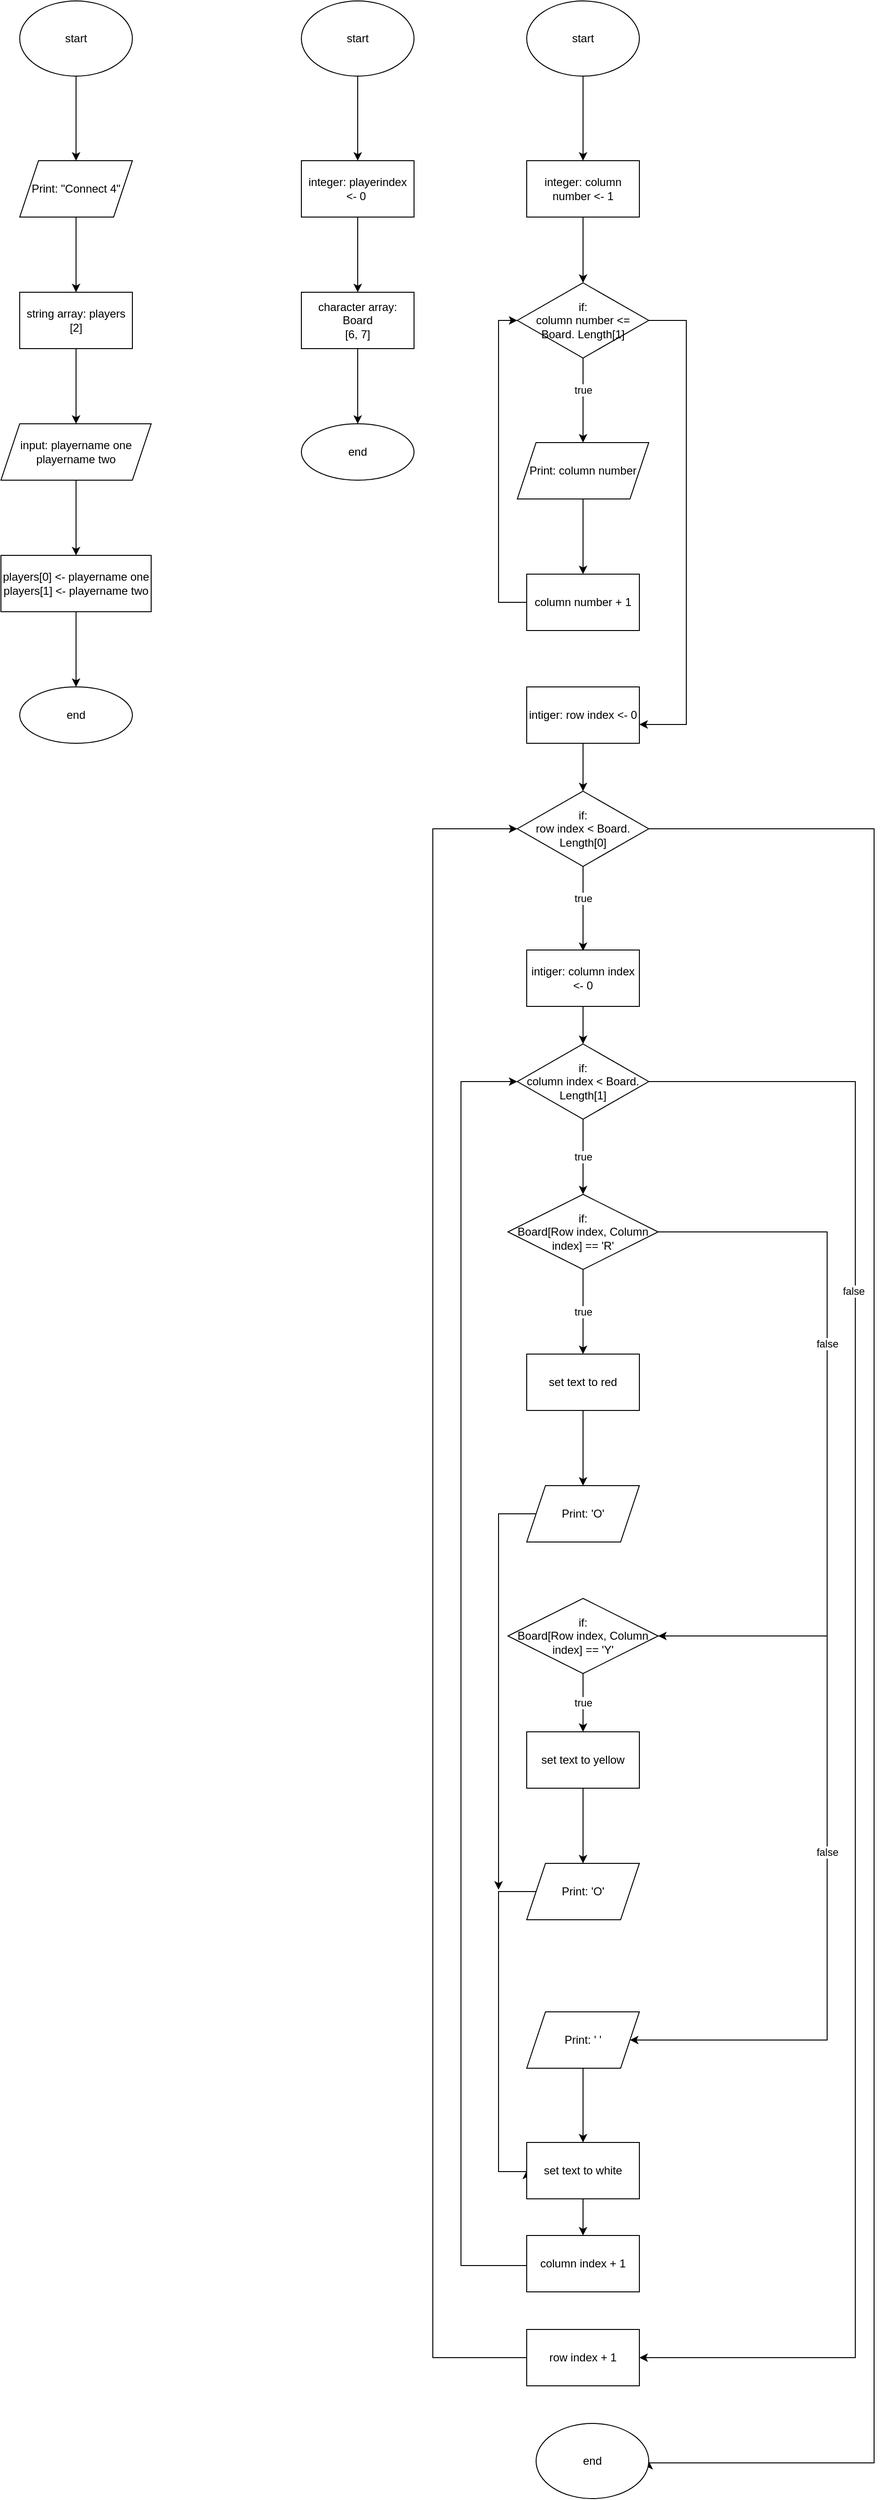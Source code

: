 <mxfile version="20.6.0" type="github"><diagram id="-3BR9khtxIs1sPylVGtY" name="Page-1"><mxGraphModel dx="1618" dy="934" grid="1" gridSize="10" guides="1" tooltips="1" connect="1" arrows="1" fold="1" page="1" pageScale="1" pageWidth="850" pageHeight="1100" math="0" shadow="0"><root><mxCell id="0"/><mxCell id="1" parent="0"/><mxCell id="hZ-4MQOURQLVl8NDAG5f-13" value="" style="edgeStyle=orthogonalEdgeStyle;rounded=0;orthogonalLoop=1;jettySize=auto;html=1;" edge="1" parent="1" source="hZ-4MQOURQLVl8NDAG5f-1" target="hZ-4MQOURQLVl8NDAG5f-12"><mxGeometry relative="1" as="geometry"/></mxCell><mxCell id="hZ-4MQOURQLVl8NDAG5f-1" value="start" style="ellipse;whiteSpace=wrap;html=1;" vertex="1" parent="1"><mxGeometry x="190" y="20" width="120" height="80" as="geometry"/></mxCell><mxCell id="hZ-4MQOURQLVl8NDAG5f-15" value="" style="edgeStyle=orthogonalEdgeStyle;rounded=0;orthogonalLoop=1;jettySize=auto;html=1;" edge="1" parent="1" source="hZ-4MQOURQLVl8NDAG5f-12" target="hZ-4MQOURQLVl8NDAG5f-14"><mxGeometry relative="1" as="geometry"/></mxCell><mxCell id="hZ-4MQOURQLVl8NDAG5f-12" value="Print: &quot;Connect 4&quot;" style="shape=parallelogram;perimeter=parallelogramPerimeter;whiteSpace=wrap;html=1;fixedSize=1;" vertex="1" parent="1"><mxGeometry x="190" y="190" width="120" height="60" as="geometry"/></mxCell><mxCell id="hZ-4MQOURQLVl8NDAG5f-17" value="" style="edgeStyle=orthogonalEdgeStyle;rounded=0;orthogonalLoop=1;jettySize=auto;html=1;" edge="1" parent="1" source="hZ-4MQOURQLVl8NDAG5f-14" target="hZ-4MQOURQLVl8NDAG5f-16"><mxGeometry relative="1" as="geometry"/></mxCell><mxCell id="hZ-4MQOURQLVl8NDAG5f-14" value="string array: players&lt;br&gt;[2]" style="whiteSpace=wrap;html=1;" vertex="1" parent="1"><mxGeometry x="190" y="330" width="120" height="60" as="geometry"/></mxCell><mxCell id="hZ-4MQOURQLVl8NDAG5f-19" value="" style="edgeStyle=orthogonalEdgeStyle;rounded=0;orthogonalLoop=1;jettySize=auto;html=1;" edge="1" parent="1" source="hZ-4MQOURQLVl8NDAG5f-16" target="hZ-4MQOURQLVl8NDAG5f-18"><mxGeometry relative="1" as="geometry"/></mxCell><mxCell id="hZ-4MQOURQLVl8NDAG5f-16" value="input: playername one&lt;br&gt;playername two" style="shape=parallelogram;perimeter=parallelogramPerimeter;whiteSpace=wrap;html=1;fixedSize=1;" vertex="1" parent="1"><mxGeometry x="170" y="470" width="160" height="60" as="geometry"/></mxCell><mxCell id="hZ-4MQOURQLVl8NDAG5f-21" value="" style="edgeStyle=orthogonalEdgeStyle;rounded=0;orthogonalLoop=1;jettySize=auto;html=1;" edge="1" parent="1" source="hZ-4MQOURQLVl8NDAG5f-18" target="hZ-4MQOURQLVl8NDAG5f-20"><mxGeometry relative="1" as="geometry"/></mxCell><mxCell id="hZ-4MQOURQLVl8NDAG5f-18" value="players[0] &amp;lt;- playername one&lt;br&gt;players[1] &amp;lt;- playername two" style="whiteSpace=wrap;html=1;" vertex="1" parent="1"><mxGeometry x="170" y="610" width="160" height="60" as="geometry"/></mxCell><mxCell id="hZ-4MQOURQLVl8NDAG5f-20" value="end" style="ellipse;whiteSpace=wrap;html=1;" vertex="1" parent="1"><mxGeometry x="190" y="750" width="120" height="60" as="geometry"/></mxCell><mxCell id="hZ-4MQOURQLVl8NDAG5f-24" value="" style="edgeStyle=orthogonalEdgeStyle;rounded=0;orthogonalLoop=1;jettySize=auto;html=1;" edge="1" parent="1" source="hZ-4MQOURQLVl8NDAG5f-22" target="hZ-4MQOURQLVl8NDAG5f-23"><mxGeometry relative="1" as="geometry"/></mxCell><mxCell id="hZ-4MQOURQLVl8NDAG5f-22" value="start" style="ellipse;whiteSpace=wrap;html=1;" vertex="1" parent="1"><mxGeometry x="490" y="20" width="120" height="80" as="geometry"/></mxCell><mxCell id="hZ-4MQOURQLVl8NDAG5f-26" value="" style="edgeStyle=orthogonalEdgeStyle;rounded=0;orthogonalLoop=1;jettySize=auto;html=1;" edge="1" parent="1" source="hZ-4MQOURQLVl8NDAG5f-23" target="hZ-4MQOURQLVl8NDAG5f-25"><mxGeometry relative="1" as="geometry"/></mxCell><mxCell id="hZ-4MQOURQLVl8NDAG5f-23" value="integer: playerindex &amp;lt;- 0&amp;nbsp;" style="whiteSpace=wrap;html=1;" vertex="1" parent="1"><mxGeometry x="490" y="190" width="120" height="60" as="geometry"/></mxCell><mxCell id="hZ-4MQOURQLVl8NDAG5f-28" value="" style="edgeStyle=orthogonalEdgeStyle;rounded=0;orthogonalLoop=1;jettySize=auto;html=1;" edge="1" parent="1" source="hZ-4MQOURQLVl8NDAG5f-25" target="hZ-4MQOURQLVl8NDAG5f-27"><mxGeometry relative="1" as="geometry"/></mxCell><mxCell id="hZ-4MQOURQLVl8NDAG5f-25" value="character array: Board&lt;br&gt;[6, 7]" style="whiteSpace=wrap;html=1;" vertex="1" parent="1"><mxGeometry x="490" y="330" width="120" height="60" as="geometry"/></mxCell><mxCell id="hZ-4MQOURQLVl8NDAG5f-27" value="end" style="ellipse;whiteSpace=wrap;html=1;" vertex="1" parent="1"><mxGeometry x="490" y="470" width="120" height="60" as="geometry"/></mxCell><mxCell id="hZ-4MQOURQLVl8NDAG5f-33" value="" style="edgeStyle=orthogonalEdgeStyle;rounded=0;orthogonalLoop=1;jettySize=auto;html=1;" edge="1" parent="1" source="hZ-4MQOURQLVl8NDAG5f-31" target="hZ-4MQOURQLVl8NDAG5f-32"><mxGeometry relative="1" as="geometry"/></mxCell><mxCell id="hZ-4MQOURQLVl8NDAG5f-31" value="start" style="ellipse;whiteSpace=wrap;html=1;" vertex="1" parent="1"><mxGeometry x="730" y="20" width="120" height="80" as="geometry"/></mxCell><mxCell id="hZ-4MQOURQLVl8NDAG5f-35" value="" style="edgeStyle=orthogonalEdgeStyle;rounded=0;orthogonalLoop=1;jettySize=auto;html=1;" edge="1" parent="1" source="hZ-4MQOURQLVl8NDAG5f-32" target="hZ-4MQOURQLVl8NDAG5f-34"><mxGeometry relative="1" as="geometry"/></mxCell><mxCell id="hZ-4MQOURQLVl8NDAG5f-32" value="integer: column number &amp;lt;- 1" style="whiteSpace=wrap;html=1;" vertex="1" parent="1"><mxGeometry x="730" y="190" width="120" height="60" as="geometry"/></mxCell><mxCell id="hZ-4MQOURQLVl8NDAG5f-37" value="" style="edgeStyle=orthogonalEdgeStyle;rounded=0;orthogonalLoop=1;jettySize=auto;html=1;" edge="1" parent="1" source="hZ-4MQOURQLVl8NDAG5f-34" target="hZ-4MQOURQLVl8NDAG5f-36"><mxGeometry relative="1" as="geometry"/></mxCell><mxCell id="hZ-4MQOURQLVl8NDAG5f-38" value="true" style="edgeLabel;html=1;align=center;verticalAlign=middle;resizable=0;points=[];" vertex="1" connectable="0" parent="hZ-4MQOURQLVl8NDAG5f-37"><mxGeometry x="-0.244" relative="1" as="geometry"><mxPoint as="offset"/></mxGeometry></mxCell><mxCell id="hZ-4MQOURQLVl8NDAG5f-48" value="" style="edgeStyle=orthogonalEdgeStyle;rounded=0;orthogonalLoop=1;jettySize=auto;html=1;" edge="1" parent="1" source="hZ-4MQOURQLVl8NDAG5f-34" target="hZ-4MQOURQLVl8NDAG5f-47"><mxGeometry relative="1" as="geometry"><Array as="points"><mxPoint x="900" y="360"/><mxPoint x="900" y="790"/></Array></mxGeometry></mxCell><mxCell id="hZ-4MQOURQLVl8NDAG5f-34" value="if:&lt;br&gt;column number &amp;lt;= Board. Length[1]" style="rhombus;whiteSpace=wrap;html=1;" vertex="1" parent="1"><mxGeometry x="720" y="320" width="140" height="80" as="geometry"/></mxCell><mxCell id="hZ-4MQOURQLVl8NDAG5f-45" value="" style="edgeStyle=orthogonalEdgeStyle;rounded=0;orthogonalLoop=1;jettySize=auto;html=1;" edge="1" parent="1" source="hZ-4MQOURQLVl8NDAG5f-36" target="hZ-4MQOURQLVl8NDAG5f-44"><mxGeometry relative="1" as="geometry"/></mxCell><mxCell id="hZ-4MQOURQLVl8NDAG5f-36" value="Print: column number" style="shape=parallelogram;perimeter=parallelogramPerimeter;whiteSpace=wrap;html=1;fixedSize=1;" vertex="1" parent="1"><mxGeometry x="720" y="490" width="140" height="60" as="geometry"/></mxCell><mxCell id="hZ-4MQOURQLVl8NDAG5f-46" style="edgeStyle=orthogonalEdgeStyle;rounded=0;orthogonalLoop=1;jettySize=auto;html=1;exitX=0;exitY=0.5;exitDx=0;exitDy=0;entryX=0;entryY=0.5;entryDx=0;entryDy=0;" edge="1" parent="1" source="hZ-4MQOURQLVl8NDAG5f-44" target="hZ-4MQOURQLVl8NDAG5f-34"><mxGeometry relative="1" as="geometry"/></mxCell><mxCell id="hZ-4MQOURQLVl8NDAG5f-44" value="column number + 1" style="whiteSpace=wrap;html=1;" vertex="1" parent="1"><mxGeometry x="730" y="630" width="120" height="60" as="geometry"/></mxCell><mxCell id="hZ-4MQOURQLVl8NDAG5f-56" style="edgeStyle=orthogonalEdgeStyle;rounded=0;orthogonalLoop=1;jettySize=auto;html=1;exitX=0.5;exitY=1;exitDx=0;exitDy=0;entryX=0.5;entryY=0;entryDx=0;entryDy=0;" edge="1" parent="1" source="hZ-4MQOURQLVl8NDAG5f-47" target="hZ-4MQOURQLVl8NDAG5f-51"><mxGeometry relative="1" as="geometry"/></mxCell><mxCell id="hZ-4MQOURQLVl8NDAG5f-47" value="intiger: row index &amp;lt;- 0" style="whiteSpace=wrap;html=1;" vertex="1" parent="1"><mxGeometry x="730" y="750" width="120" height="60" as="geometry"/></mxCell><mxCell id="hZ-4MQOURQLVl8NDAG5f-49" value="" style="edgeStyle=orthogonalEdgeStyle;rounded=0;orthogonalLoop=1;jettySize=auto;html=1;" edge="1" parent="1" source="hZ-4MQOURQLVl8NDAG5f-51"><mxGeometry relative="1" as="geometry"><mxPoint x="790" y="1031" as="targetPoint"/></mxGeometry></mxCell><mxCell id="hZ-4MQOURQLVl8NDAG5f-50" value="true" style="edgeLabel;html=1;align=center;verticalAlign=middle;resizable=0;points=[];" vertex="1" connectable="0" parent="hZ-4MQOURQLVl8NDAG5f-49"><mxGeometry x="-0.244" relative="1" as="geometry"><mxPoint as="offset"/></mxGeometry></mxCell><mxCell id="hZ-4MQOURQLVl8NDAG5f-64" style="edgeStyle=orthogonalEdgeStyle;rounded=0;orthogonalLoop=1;jettySize=auto;html=1;exitX=1;exitY=0.5;exitDx=0;exitDy=0;entryX=1;entryY=0.5;entryDx=0;entryDy=0;" edge="1" parent="1" source="hZ-4MQOURQLVl8NDAG5f-51" target="hZ-4MQOURQLVl8NDAG5f-92"><mxGeometry relative="1" as="geometry"><mxPoint x="880" y="3430" as="targetPoint"/><Array as="points"><mxPoint x="1100" y="901"/><mxPoint x="1100" y="2640"/><mxPoint x="860" y="2640"/></Array></mxGeometry></mxCell><mxCell id="hZ-4MQOURQLVl8NDAG5f-51" value="if:&lt;br&gt;row index &amp;lt; Board. Length[0]" style="rhombus;whiteSpace=wrap;html=1;" vertex="1" parent="1"><mxGeometry x="720" y="861" width="140" height="80" as="geometry"/></mxCell><mxCell id="hZ-4MQOURQLVl8NDAG5f-54" style="edgeStyle=orthogonalEdgeStyle;rounded=0;orthogonalLoop=1;jettySize=auto;html=1;exitX=0;exitY=0.5;exitDx=0;exitDy=0;entryX=0;entryY=0.5;entryDx=0;entryDy=0;" edge="1" parent="1" source="hZ-4MQOURQLVl8NDAG5f-55" target="hZ-4MQOURQLVl8NDAG5f-51"><mxGeometry relative="1" as="geometry"><Array as="points"><mxPoint x="630" y="2528"/><mxPoint x="630" y="901"/></Array></mxGeometry></mxCell><mxCell id="hZ-4MQOURQLVl8NDAG5f-55" value="row index + 1" style="whiteSpace=wrap;html=1;" vertex="1" parent="1"><mxGeometry x="730" y="2498" width="120" height="60" as="geometry"/></mxCell><mxCell id="hZ-4MQOURQLVl8NDAG5f-59" style="edgeStyle=orthogonalEdgeStyle;rounded=0;orthogonalLoop=1;jettySize=auto;html=1;exitX=0.5;exitY=1;exitDx=0;exitDy=0;entryX=0.5;entryY=0;entryDx=0;entryDy=0;" edge="1" parent="1" source="hZ-4MQOURQLVl8NDAG5f-57" target="hZ-4MQOURQLVl8NDAG5f-58"><mxGeometry relative="1" as="geometry"/></mxCell><mxCell id="hZ-4MQOURQLVl8NDAG5f-57" value="intiger: column index &amp;lt;- 0" style="whiteSpace=wrap;html=1;" vertex="1" parent="1"><mxGeometry x="730" y="1030" width="120" height="60" as="geometry"/></mxCell><mxCell id="hZ-4MQOURQLVl8NDAG5f-65" style="edgeStyle=orthogonalEdgeStyle;rounded=0;orthogonalLoop=1;jettySize=auto;html=1;exitX=1;exitY=0.5;exitDx=0;exitDy=0;entryX=1;entryY=0.5;entryDx=0;entryDy=0;" edge="1" parent="1" source="hZ-4MQOURQLVl8NDAG5f-58" target="hZ-4MQOURQLVl8NDAG5f-55"><mxGeometry relative="1" as="geometry"><Array as="points"><mxPoint x="1080" y="1170"/><mxPoint x="1080" y="2528"/></Array></mxGeometry></mxCell><mxCell id="hZ-4MQOURQLVl8NDAG5f-66" value="false" style="edgeLabel;html=1;align=center;verticalAlign=middle;resizable=0;points=[];" vertex="1" connectable="0" parent="hZ-4MQOURQLVl8NDAG5f-65"><mxGeometry x="-0.51" y="-2" relative="1" as="geometry"><mxPoint as="offset"/></mxGeometry></mxCell><mxCell id="hZ-4MQOURQLVl8NDAG5f-69" value="true" style="edgeStyle=orthogonalEdgeStyle;rounded=0;orthogonalLoop=1;jettySize=auto;html=1;" edge="1" parent="1" source="hZ-4MQOURQLVl8NDAG5f-58" target="hZ-4MQOURQLVl8NDAG5f-68"><mxGeometry relative="1" as="geometry"/></mxCell><mxCell id="hZ-4MQOURQLVl8NDAG5f-58" value="if:&lt;br&gt;column index &amp;lt; Board. Length[1]" style="rhombus;whiteSpace=wrap;html=1;" vertex="1" parent="1"><mxGeometry x="720" y="1130" width="140" height="80" as="geometry"/></mxCell><mxCell id="hZ-4MQOURQLVl8NDAG5f-62" style="edgeStyle=orthogonalEdgeStyle;rounded=0;orthogonalLoop=1;jettySize=auto;html=1;exitX=0;exitY=0.5;exitDx=0;exitDy=0;entryX=0;entryY=0.5;entryDx=0;entryDy=0;" edge="1" parent="1" source="hZ-4MQOURQLVl8NDAG5f-60" target="hZ-4MQOURQLVl8NDAG5f-58"><mxGeometry relative="1" as="geometry"><Array as="points"><mxPoint x="730" y="2430"/><mxPoint x="660" y="2430"/><mxPoint x="660" y="1170"/></Array></mxGeometry></mxCell><mxCell id="hZ-4MQOURQLVl8NDAG5f-60" value="column index + 1" style="whiteSpace=wrap;html=1;" vertex="1" parent="1"><mxGeometry x="730" y="2398" width="120" height="60" as="geometry"/></mxCell><mxCell id="hZ-4MQOURQLVl8NDAG5f-71" value="true" style="edgeStyle=orthogonalEdgeStyle;rounded=0;orthogonalLoop=1;jettySize=auto;html=1;" edge="1" parent="1" source="hZ-4MQOURQLVl8NDAG5f-68" target="hZ-4MQOURQLVl8NDAG5f-70"><mxGeometry relative="1" as="geometry"/></mxCell><mxCell id="hZ-4MQOURQLVl8NDAG5f-76" style="edgeStyle=orthogonalEdgeStyle;rounded=0;orthogonalLoop=1;jettySize=auto;html=1;exitX=1;exitY=0.5;exitDx=0;exitDy=0;" edge="1" parent="1" source="hZ-4MQOURQLVl8NDAG5f-68" target="hZ-4MQOURQLVl8NDAG5f-75"><mxGeometry relative="1" as="geometry"><Array as="points"><mxPoint x="1050" y="1330"/><mxPoint x="1050" y="1760"/></Array></mxGeometry></mxCell><mxCell id="hZ-4MQOURQLVl8NDAG5f-81" value="false" style="edgeLabel;html=1;align=center;verticalAlign=middle;resizable=0;points=[];" vertex="1" connectable="0" parent="hZ-4MQOURQLVl8NDAG5f-76"><mxGeometry x="-0.243" relative="1" as="geometry"><mxPoint as="offset"/></mxGeometry></mxCell><mxCell id="hZ-4MQOURQLVl8NDAG5f-68" value="if:&lt;br&gt;Board[Row index, Column index] == 'R'" style="rhombus;whiteSpace=wrap;html=1;" vertex="1" parent="1"><mxGeometry x="710" y="1290" width="160" height="80" as="geometry"/></mxCell><mxCell id="hZ-4MQOURQLVl8NDAG5f-74" value="" style="edgeStyle=orthogonalEdgeStyle;rounded=0;orthogonalLoop=1;jettySize=auto;html=1;" edge="1" parent="1" source="hZ-4MQOURQLVl8NDAG5f-70" target="hZ-4MQOURQLVl8NDAG5f-73"><mxGeometry relative="1" as="geometry"/></mxCell><mxCell id="hZ-4MQOURQLVl8NDAG5f-70" value="set text to red" style="whiteSpace=wrap;html=1;" vertex="1" parent="1"><mxGeometry x="730" y="1460" width="120" height="60" as="geometry"/></mxCell><mxCell id="hZ-4MQOURQLVl8NDAG5f-90" style="edgeStyle=orthogonalEdgeStyle;rounded=0;orthogonalLoop=1;jettySize=auto;html=1;exitX=0;exitY=0.5;exitDx=0;exitDy=0;" edge="1" parent="1" source="hZ-4MQOURQLVl8NDAG5f-73"><mxGeometry relative="1" as="geometry"><mxPoint x="700" y="2030" as="targetPoint"/><Array as="points"><mxPoint x="700" y="1630"/></Array></mxGeometry></mxCell><mxCell id="hZ-4MQOURQLVl8NDAG5f-73" value="Print: 'O'" style="shape=parallelogram;perimeter=parallelogramPerimeter;whiteSpace=wrap;html=1;fixedSize=1;" vertex="1" parent="1"><mxGeometry x="730" y="1600" width="120" height="60" as="geometry"/></mxCell><mxCell id="hZ-4MQOURQLVl8NDAG5f-80" value="true" style="edgeStyle=orthogonalEdgeStyle;rounded=0;orthogonalLoop=1;jettySize=auto;html=1;" edge="1" parent="1" source="hZ-4MQOURQLVl8NDAG5f-75" target="hZ-4MQOURQLVl8NDAG5f-78"><mxGeometry relative="1" as="geometry"/></mxCell><mxCell id="hZ-4MQOURQLVl8NDAG5f-83" value="false" style="edgeStyle=orthogonalEdgeStyle;rounded=0;orthogonalLoop=1;jettySize=auto;html=1;exitX=1;exitY=0.5;exitDx=0;exitDy=0;" edge="1" parent="1" source="hZ-4MQOURQLVl8NDAG5f-75" target="hZ-4MQOURQLVl8NDAG5f-85"><mxGeometry relative="1" as="geometry"><mxPoint x="870" y="2190" as="targetPoint"/><Array as="points"><mxPoint x="1050" y="1760"/><mxPoint x="1050" y="2190"/></Array></mxGeometry></mxCell><mxCell id="hZ-4MQOURQLVl8NDAG5f-75" value="if:&lt;br&gt;Board[Row index, Column index] == 'Y'" style="rhombus;whiteSpace=wrap;html=1;" vertex="1" parent="1"><mxGeometry x="710" y="1720" width="160" height="80" as="geometry"/></mxCell><mxCell id="hZ-4MQOURQLVl8NDAG5f-77" value="" style="edgeStyle=orthogonalEdgeStyle;rounded=0;orthogonalLoop=1;jettySize=auto;html=1;" edge="1" parent="1" source="hZ-4MQOURQLVl8NDAG5f-78" target="hZ-4MQOURQLVl8NDAG5f-79"><mxGeometry relative="1" as="geometry"/></mxCell><mxCell id="hZ-4MQOURQLVl8NDAG5f-78" value="set text to yellow" style="whiteSpace=wrap;html=1;" vertex="1" parent="1"><mxGeometry x="730" y="1862" width="120" height="60" as="geometry"/></mxCell><mxCell id="hZ-4MQOURQLVl8NDAG5f-88" style="edgeStyle=orthogonalEdgeStyle;rounded=0;orthogonalLoop=1;jettySize=auto;html=1;exitX=0;exitY=0.5;exitDx=0;exitDy=0;entryX=0;entryY=0.5;entryDx=0;entryDy=0;" edge="1" parent="1" source="hZ-4MQOURQLVl8NDAG5f-79" target="hZ-4MQOURQLVl8NDAG5f-86"><mxGeometry relative="1" as="geometry"><Array as="points"><mxPoint x="700" y="2032"/><mxPoint x="700" y="2330"/></Array></mxGeometry></mxCell><mxCell id="hZ-4MQOURQLVl8NDAG5f-79" value="Print: 'O'" style="shape=parallelogram;perimeter=parallelogramPerimeter;whiteSpace=wrap;html=1;fixedSize=1;" vertex="1" parent="1"><mxGeometry x="730" y="2002" width="120" height="60" as="geometry"/></mxCell><mxCell id="hZ-4MQOURQLVl8NDAG5f-87" value="" style="edgeStyle=orthogonalEdgeStyle;rounded=0;orthogonalLoop=1;jettySize=auto;html=1;" edge="1" parent="1" source="hZ-4MQOURQLVl8NDAG5f-85" target="hZ-4MQOURQLVl8NDAG5f-86"><mxGeometry relative="1" as="geometry"/></mxCell><mxCell id="hZ-4MQOURQLVl8NDAG5f-85" value="Print: ' '" style="shape=parallelogram;perimeter=parallelogramPerimeter;whiteSpace=wrap;html=1;fixedSize=1;" vertex="1" parent="1"><mxGeometry x="730" y="2160" width="120" height="60" as="geometry"/></mxCell><mxCell id="hZ-4MQOURQLVl8NDAG5f-91" style="edgeStyle=orthogonalEdgeStyle;rounded=0;orthogonalLoop=1;jettySize=auto;html=1;exitX=0.5;exitY=1;exitDx=0;exitDy=0;entryX=0.5;entryY=0;entryDx=0;entryDy=0;" edge="1" parent="1" source="hZ-4MQOURQLVl8NDAG5f-86" target="hZ-4MQOURQLVl8NDAG5f-60"><mxGeometry relative="1" as="geometry"/></mxCell><mxCell id="hZ-4MQOURQLVl8NDAG5f-86" value="set text to white" style="whiteSpace=wrap;html=1;" vertex="1" parent="1"><mxGeometry x="730" y="2299" width="120" height="60" as="geometry"/></mxCell><mxCell id="hZ-4MQOURQLVl8NDAG5f-92" value="end" style="ellipse;whiteSpace=wrap;html=1;" vertex="1" parent="1"><mxGeometry x="740" y="2598" width="120" height="80" as="geometry"/></mxCell></root></mxGraphModel></diagram></mxfile>
